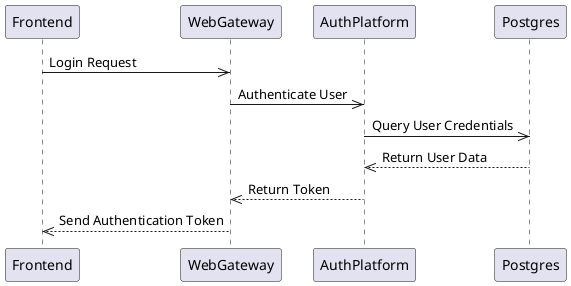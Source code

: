 @startuml
participant Frontend
participant WebGateway
participant AuthPlatform
participant Postgres

Frontend->>WebGateway: Login Request
WebGateway->>AuthPlatform: Authenticate User
AuthPlatform->>Postgres: Query User Credentials
Postgres-->>AuthPlatform: Return User Data
AuthPlatform-->>WebGateway: Return Token
WebGateway-->>Frontend: Send Authentication Token
@enduml